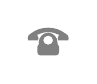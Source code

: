 \begin{tikzpicture}[y=-.07pt, x=.07pt]
  \path[fill=gray,line join=round,line cap=rect,miter limit=4.00] (115,6) .. controls (81,6) and (50,17) .. (27,35) .. controls (16,39) and (9,49) .. (9,60) .. controls (9,64) and (10,68) .. (12,72) -- (62,72) .. controls (64,68) and (65,64) .. (65,60) .. controls (65,53) and (63,47) .. (58,43) .. controls (75,34) and (94,29) .. (115,29) .. controls (135,29) and (154,34) .. (171,43) .. controls (167,47) and (164,53) .. (164,60) .. controls (164,64) and (165,68) .. (167,72) -- (218,72) .. controls (220,68) and (221,64) .. (221,60) .. controls (221,49) and (213,39) .. (202,35) .. controls (179,17) and (148,6) .. (115,6) -- cycle(115,32) .. controls (88,32) and (66,55) .. (66,83) .. controls (66,86) and (66,88) .. (67,90) .. controls (62,93) and (59,98) .. (59,104) -- (59,133) .. controls (59,142) and (66,149) .. (74,149) -- (155,149) .. controls (164,149) and (171,142) .. (171,133) -- (171,104) .. controls (171,98) and (168,93) .. (163,90) .. controls (163,88) and (163,86) .. (163,83) .. controls (163,55) and (141,32) .. (115,32) -- cycle(115,47) .. controls (129,47) and (140,58) .. (140,71) .. controls (140,84) and (129,94) .. (115,94) .. controls (101,94) and (89,84) .. (89,71) .. controls (89,58) and (101,47) .. (115,47) -- cycle;
\end{tikzpicture}
